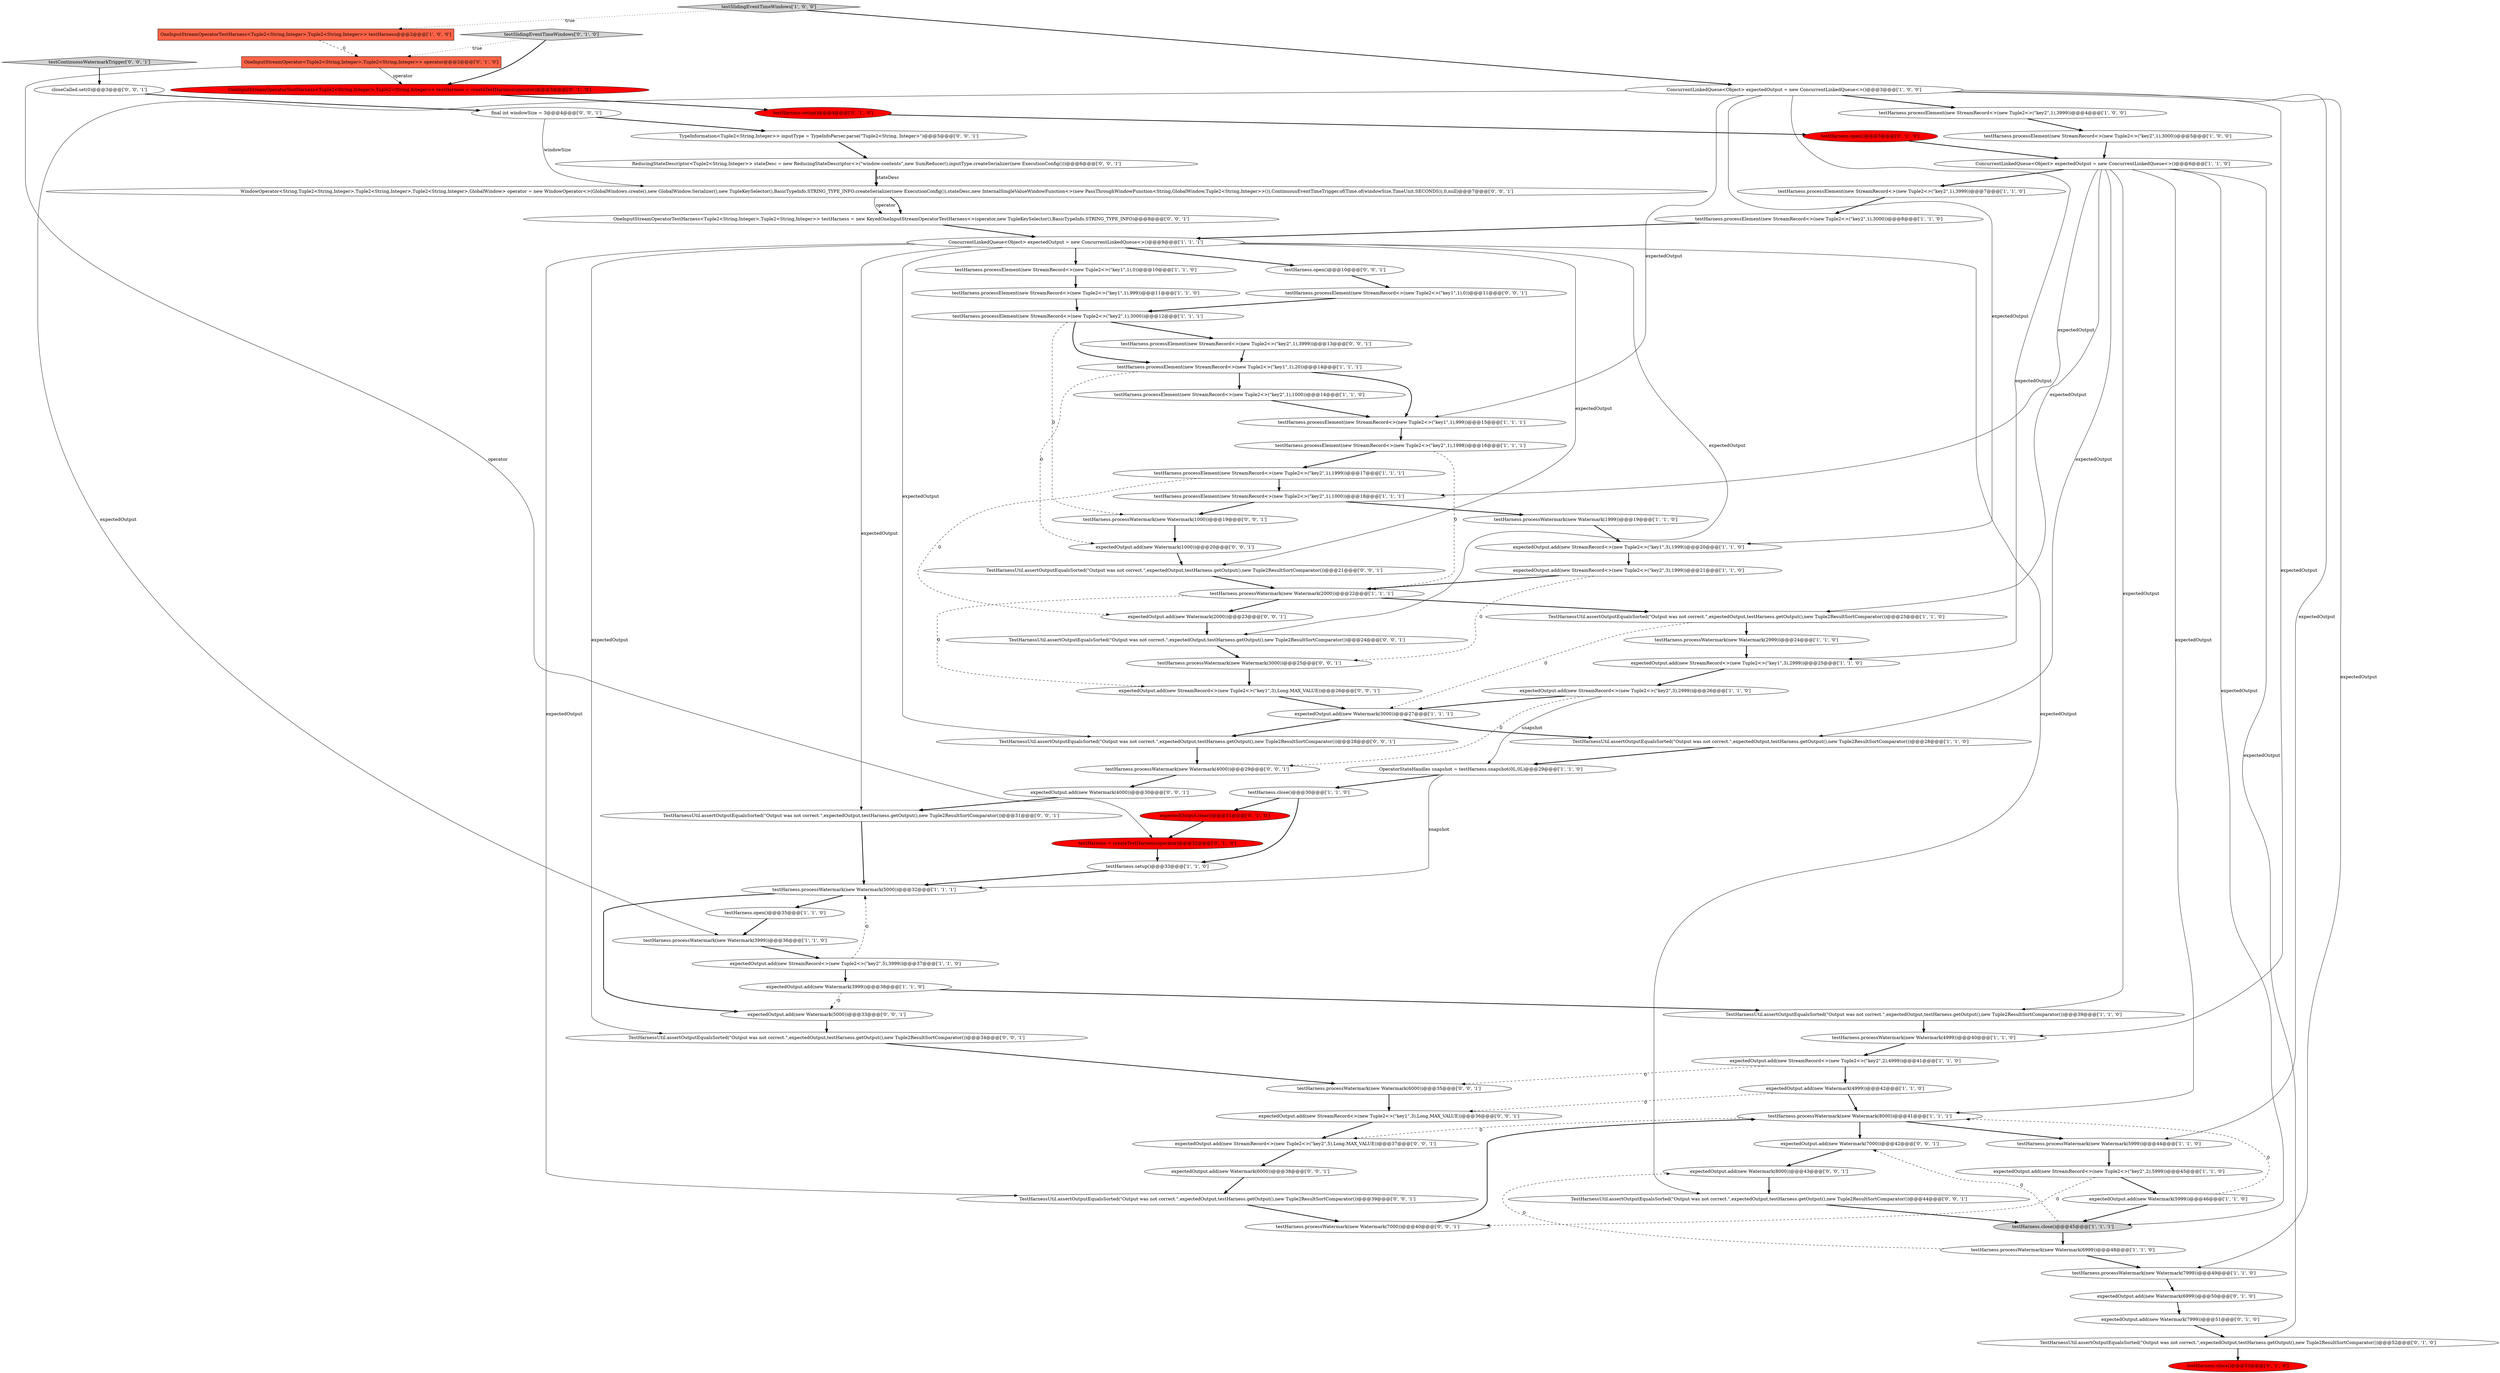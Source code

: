 digraph {
35 [style = filled, label = "testHarness.processElement(new StreamRecord<>(new Tuple2<>(\"key2\",1),1000))@@@14@@@['1', '1', '0']", fillcolor = white, shape = ellipse image = "AAA0AAABBB1BBB"];
88 [style = filled, label = "testHarness.processWatermark(new Watermark(3000))@@@25@@@['0', '0', '1']", fillcolor = white, shape = ellipse image = "AAA0AAABBB3BBB"];
12 [style = filled, label = "OneInputStreamOperatorTestHarness<Tuple2<String,Integer>,Tuple2<String,Integer>> testHarness@@@2@@@['1', '0', '0']", fillcolor = tomato, shape = box image = "AAA1AAABBB1BBB"];
86 [style = filled, label = "testHarness.open()@@@10@@@['0', '0', '1']", fillcolor = white, shape = ellipse image = "AAA0AAABBB3BBB"];
8 [style = filled, label = "testHarness.close()@@@30@@@['1', '1', '0']", fillcolor = white, shape = ellipse image = "AAA0AAABBB1BBB"];
18 [style = filled, label = "testHarness.processWatermark(new Watermark(2999))@@@24@@@['1', '1', '0']", fillcolor = white, shape = ellipse image = "AAA0AAABBB1BBB"];
69 [style = filled, label = "expectedOutput.add(new Watermark(7000))@@@42@@@['0', '0', '1']", fillcolor = white, shape = ellipse image = "AAA0AAABBB3BBB"];
65 [style = filled, label = "testHarness.processWatermark(new Watermark(4000))@@@29@@@['0', '0', '1']", fillcolor = white, shape = ellipse image = "AAA0AAABBB3BBB"];
40 [style = filled, label = "TestHarnessUtil.assertOutputEqualsSorted(\"Output was not correct.\",expectedOutput,testHarness.getOutput(),new Tuple2ResultSortComparator())@@@23@@@['1', '1', '0']", fillcolor = white, shape = ellipse image = "AAA0AAABBB1BBB"];
29 [style = filled, label = "testHarness.processElement(new StreamRecord<>(new Tuple2<>(\"key1\",1),0))@@@10@@@['1', '1', '0']", fillcolor = white, shape = ellipse image = "AAA0AAABBB1BBB"];
16 [style = filled, label = "testHarness.processElement(new StreamRecord<>(new Tuple2<>(\"key1\",1),999))@@@15@@@['1', '1', '1']", fillcolor = white, shape = ellipse image = "AAA0AAABBB1BBB"];
85 [style = filled, label = "expectedOutput.add(new StreamRecord<>(new Tuple2<>(\"key2\",5),Long.MAX_VALUE))@@@37@@@['0', '0', '1']", fillcolor = white, shape = ellipse image = "AAA0AAABBB3BBB"];
9 [style = filled, label = "testHarness.processElement(new StreamRecord<>(new Tuple2<>(\"key2\",1),3000))@@@5@@@['1', '0', '0']", fillcolor = white, shape = ellipse image = "AAA0AAABBB1BBB"];
0 [style = filled, label = "ConcurrentLinkedQueue<Object> expectedOutput = new ConcurrentLinkedQueue<>()@@@9@@@['1', '1', '1']", fillcolor = white, shape = ellipse image = "AAA0AAABBB1BBB"];
31 [style = filled, label = "TestHarnessUtil.assertOutputEqualsSorted(\"Output was not correct.\",expectedOutput,testHarness.getOutput(),new Tuple2ResultSortComparator())@@@28@@@['1', '1', '0']", fillcolor = white, shape = ellipse image = "AAA0AAABBB1BBB"];
15 [style = filled, label = "testHarness.processWatermark(new Watermark(3999))@@@36@@@['1', '1', '0']", fillcolor = white, shape = ellipse image = "AAA0AAABBB1BBB"];
45 [style = filled, label = "testHarness.processElement(new StreamRecord<>(new Tuple2<>(\"key2\",1),1000))@@@18@@@['1', '1', '1']", fillcolor = white, shape = ellipse image = "AAA0AAABBB1BBB"];
67 [style = filled, label = "expectedOutput.add(new Watermark(1000))@@@20@@@['0', '0', '1']", fillcolor = white, shape = ellipse image = "AAA0AAABBB3BBB"];
26 [style = filled, label = "testHarness.processElement(new StreamRecord<>(new Tuple2<>(\"key2\",1),3000))@@@8@@@['1', '1', '0']", fillcolor = white, shape = ellipse image = "AAA0AAABBB1BBB"];
3 [style = filled, label = "testHarness.processWatermark(new Watermark(6999))@@@48@@@['1', '1', '0']", fillcolor = white, shape = ellipse image = "AAA0AAABBB1BBB"];
64 [style = filled, label = "expectedOutput.add(new Watermark(6000))@@@38@@@['0', '0', '1']", fillcolor = white, shape = ellipse image = "AAA0AAABBB3BBB"];
54 [style = filled, label = "expectedOutput.add(new Watermark(7999))@@@51@@@['0', '1', '0']", fillcolor = white, shape = ellipse image = "AAA0AAABBB2BBB"];
60 [style = filled, label = "ReducingStateDescriptor<Tuple2<String,Integer>> stateDesc = new ReducingStateDescriptor<>(\"window-contents\",new SumReducer(),inputType.createSerializer(new ExecutionConfig()))@@@6@@@['0', '0', '1']", fillcolor = white, shape = ellipse image = "AAA0AAABBB3BBB"];
57 [style = filled, label = "expectedOutput.add(new Watermark(6999))@@@50@@@['0', '1', '0']", fillcolor = white, shape = ellipse image = "AAA0AAABBB2BBB"];
58 [style = filled, label = "testHarness.processElement(new StreamRecord<>(new Tuple2<>(\"key1\",1),0))@@@11@@@['0', '0', '1']", fillcolor = white, shape = ellipse image = "AAA0AAABBB3BBB"];
33 [style = filled, label = "expectedOutput.add(new StreamRecord<>(new Tuple2<>(\"key1\",3),2999))@@@25@@@['1', '1', '0']", fillcolor = white, shape = ellipse image = "AAA0AAABBB1BBB"];
28 [style = filled, label = "expectedOutput.add(new Watermark(4999))@@@42@@@['1', '1', '0']", fillcolor = white, shape = ellipse image = "AAA0AAABBB1BBB"];
84 [style = filled, label = "TestHarnessUtil.assertOutputEqualsSorted(\"Output was not correct.\",expectedOutput,testHarness.getOutput(),new Tuple2ResultSortComparator())@@@24@@@['0', '0', '1']", fillcolor = white, shape = ellipse image = "AAA0AAABBB3BBB"];
43 [style = filled, label = "testHarness.processWatermark(new Watermark(1999))@@@19@@@['1', '1', '0']", fillcolor = white, shape = ellipse image = "AAA0AAABBB1BBB"];
6 [style = filled, label = "testHarness.setup()@@@33@@@['1', '1', '0']", fillcolor = white, shape = ellipse image = "AAA0AAABBB1BBB"];
52 [style = filled, label = "testHarness.close()@@@53@@@['0', '1', '0']", fillcolor = red, shape = ellipse image = "AAA1AAABBB2BBB"];
70 [style = filled, label = "TestHarnessUtil.assertOutputEqualsSorted(\"Output was not correct.\",expectedOutput,testHarness.getOutput(),new Tuple2ResultSortComparator())@@@21@@@['0', '0', '1']", fillcolor = white, shape = ellipse image = "AAA0AAABBB3BBB"];
49 [style = filled, label = "OneInputStreamOperatorTestHarness<Tuple2<String,Integer>,Tuple2<String,Integer>> testHarness = createTestHarness(operator)@@@3@@@['0', '1', '0']", fillcolor = red, shape = ellipse image = "AAA1AAABBB2BBB"];
32 [style = filled, label = "expectedOutput.add(new StreamRecord<>(new Tuple2<>(\"key2\",2),5999))@@@45@@@['1', '1', '0']", fillcolor = white, shape = ellipse image = "AAA0AAABBB1BBB"];
83 [style = filled, label = "testHarness.processElement(new StreamRecord<>(new Tuple2<>(\"key2\",1),3999))@@@13@@@['0', '0', '1']", fillcolor = white, shape = ellipse image = "AAA0AAABBB3BBB"];
22 [style = filled, label = "expectedOutput.add(new Watermark(3999))@@@38@@@['1', '1', '0']", fillcolor = white, shape = ellipse image = "AAA0AAABBB1BBB"];
87 [style = filled, label = "final int windowSize = 3@@@4@@@['0', '0', '1']", fillcolor = white, shape = ellipse image = "AAA0AAABBB3BBB"];
10 [style = filled, label = "ConcurrentLinkedQueue<Object> expectedOutput = new ConcurrentLinkedQueue<>()@@@6@@@['1', '1', '0']", fillcolor = white, shape = ellipse image = "AAA0AAABBB1BBB"];
11 [style = filled, label = "testHarness.processWatermark(new Watermark(8000))@@@41@@@['1', '1', '1']", fillcolor = white, shape = ellipse image = "AAA0AAABBB1BBB"];
79 [style = filled, label = "testHarness.processWatermark(new Watermark(6000))@@@35@@@['0', '0', '1']", fillcolor = white, shape = ellipse image = "AAA0AAABBB3BBB"];
51 [style = filled, label = "TestHarnessUtil.assertOutputEqualsSorted(\"Output was not correct.\",expectedOutput,testHarness.getOutput(),new Tuple2ResultSortComparator())@@@52@@@['0', '1', '0']", fillcolor = white, shape = ellipse image = "AAA0AAABBB2BBB"];
17 [style = filled, label = "OperatorStateHandles snapshot = testHarness.snapshot(0L,0L)@@@29@@@['1', '1', '0']", fillcolor = white, shape = ellipse image = "AAA0AAABBB1BBB"];
41 [style = filled, label = "testHarness.processElement(new StreamRecord<>(new Tuple2<>(\"key2\",1),3999))@@@4@@@['1', '0', '0']", fillcolor = white, shape = ellipse image = "AAA0AAABBB1BBB"];
62 [style = filled, label = "closeCalled.set(0)@@@3@@@['0', '0', '1']", fillcolor = white, shape = ellipse image = "AAA0AAABBB3BBB"];
46 [style = filled, label = "testHarness.processWatermark(new Watermark(7999))@@@49@@@['1', '1', '0']", fillcolor = white, shape = ellipse image = "AAA0AAABBB1BBB"];
55 [style = filled, label = "testHarness = createTestHarness(operator)@@@32@@@['0', '1', '0']", fillcolor = red, shape = ellipse image = "AAA1AAABBB2BBB"];
37 [style = filled, label = "testHarness.processElement(new StreamRecord<>(new Tuple2<>(\"key2\",1),3999))@@@7@@@['1', '1', '0']", fillcolor = white, shape = ellipse image = "AAA0AAABBB1BBB"];
72 [style = filled, label = "OneInputStreamOperatorTestHarness<Tuple2<String,Integer>,Tuple2<String,Integer>> testHarness = new KeyedOneInputStreamOperatorTestHarness<>(operator,new TupleKeySelector(),BasicTypeInfo.STRING_TYPE_INFO)@@@8@@@['0', '0', '1']", fillcolor = white, shape = ellipse image = "AAA0AAABBB3BBB"];
20 [style = filled, label = "expectedOutput.add(new StreamRecord<>(new Tuple2<>(\"key2\",2),4999))@@@41@@@['1', '1', '0']", fillcolor = white, shape = ellipse image = "AAA0AAABBB1BBB"];
61 [style = filled, label = "testHarness.processWatermark(new Watermark(7000))@@@40@@@['0', '0', '1']", fillcolor = white, shape = ellipse image = "AAA0AAABBB3BBB"];
25 [style = filled, label = "expectedOutput.add(new Watermark(3000))@@@27@@@['1', '1', '1']", fillcolor = white, shape = ellipse image = "AAA0AAABBB1BBB"];
68 [style = filled, label = "TestHarnessUtil.assertOutputEqualsSorted(\"Output was not correct.\",expectedOutput,testHarness.getOutput(),new Tuple2ResultSortComparator())@@@39@@@['0', '0', '1']", fillcolor = white, shape = ellipse image = "AAA0AAABBB3BBB"];
1 [style = filled, label = "testHarness.processElement(new StreamRecord<>(new Tuple2<>(\"key1\",1),20))@@@14@@@['1', '1', '1']", fillcolor = white, shape = ellipse image = "AAA0AAABBB1BBB"];
42 [style = filled, label = "expectedOutput.add(new Watermark(5999))@@@46@@@['1', '1', '0']", fillcolor = white, shape = ellipse image = "AAA0AAABBB1BBB"];
81 [style = filled, label = "TestHarnessUtil.assertOutputEqualsSorted(\"Output was not correct.\",expectedOutput,testHarness.getOutput(),new Tuple2ResultSortComparator())@@@31@@@['0', '0', '1']", fillcolor = white, shape = ellipse image = "AAA0AAABBB3BBB"];
4 [style = filled, label = "testHarness.processElement(new StreamRecord<>(new Tuple2<>(\"key2\",1),3000))@@@12@@@['1', '1', '1']", fillcolor = white, shape = ellipse image = "AAA0AAABBB1BBB"];
24 [style = filled, label = "testHarness.processWatermark(new Watermark(4999))@@@40@@@['1', '1', '0']", fillcolor = white, shape = ellipse image = "AAA0AAABBB1BBB"];
27 [style = filled, label = "expectedOutput.add(new StreamRecord<>(new Tuple2<>(\"key2\",3),2999))@@@26@@@['1', '1', '0']", fillcolor = white, shape = ellipse image = "AAA0AAABBB1BBB"];
14 [style = filled, label = "ConcurrentLinkedQueue<Object> expectedOutput = new ConcurrentLinkedQueue<>()@@@3@@@['1', '0', '0']", fillcolor = white, shape = ellipse image = "AAA0AAABBB1BBB"];
21 [style = filled, label = "testHarness.close()@@@45@@@['1', '1', '1']", fillcolor = lightgray, shape = ellipse image = "AAA0AAABBB1BBB"];
44 [style = filled, label = "testHarness.processWatermark(new Watermark(5999))@@@44@@@['1', '1', '0']", fillcolor = white, shape = ellipse image = "AAA0AAABBB1BBB"];
82 [style = filled, label = "TestHarnessUtil.assertOutputEqualsSorted(\"Output was not correct.\",expectedOutput,testHarness.getOutput(),new Tuple2ResultSortComparator())@@@34@@@['0', '0', '1']", fillcolor = white, shape = ellipse image = "AAA0AAABBB3BBB"];
75 [style = filled, label = "TestHarnessUtil.assertOutputEqualsSorted(\"Output was not correct.\",expectedOutput,testHarness.getOutput(),new Tuple2ResultSortComparator())@@@28@@@['0', '0', '1']", fillcolor = white, shape = ellipse image = "AAA0AAABBB3BBB"];
50 [style = filled, label = "testHarness.setup()@@@4@@@['0', '1', '0']", fillcolor = red, shape = ellipse image = "AAA1AAABBB2BBB"];
74 [style = filled, label = "WindowOperator<String,Tuple2<String,Integer>,Tuple2<String,Integer>,Tuple2<String,Integer>,GlobalWindow> operator = new WindowOperator<>(GlobalWindows.create(),new GlobalWindow.Serializer(),new TupleKeySelector(),BasicTypeInfo.STRING_TYPE_INFO.createSerializer(new ExecutionConfig()),stateDesc,new InternalSingleValueWindowFunction<>(new PassThroughWindowFunction<String,GlobalWindow,Tuple2<String,Integer>>()),ContinuousEventTimeTrigger.of(Time.of(windowSize,TimeUnit.SECONDS)),0,null)@@@7@@@['0', '0', '1']", fillcolor = white, shape = ellipse image = "AAA0AAABBB3BBB"];
53 [style = filled, label = "testSlidingEventTimeWindows['0', '1', '0']", fillcolor = lightgray, shape = diamond image = "AAA0AAABBB2BBB"];
13 [style = filled, label = "testSlidingEventTimeWindows['1', '0', '0']", fillcolor = lightgray, shape = diamond image = "AAA0AAABBB1BBB"];
73 [style = filled, label = "testHarness.processWatermark(new Watermark(1000))@@@19@@@['0', '0', '1']", fillcolor = white, shape = ellipse image = "AAA0AAABBB3BBB"];
71 [style = filled, label = "expectedOutput.add(new Watermark(4000))@@@30@@@['0', '0', '1']", fillcolor = white, shape = ellipse image = "AAA0AAABBB3BBB"];
5 [style = filled, label = "expectedOutput.add(new StreamRecord<>(new Tuple2<>(\"key1\",3),1999))@@@20@@@['1', '1', '0']", fillcolor = white, shape = ellipse image = "AAA0AAABBB1BBB"];
47 [style = filled, label = "expectedOutput.clear()@@@31@@@['0', '1', '0']", fillcolor = red, shape = ellipse image = "AAA1AAABBB2BBB"];
78 [style = filled, label = "expectedOutput.add(new Watermark(2000))@@@23@@@['0', '0', '1']", fillcolor = white, shape = ellipse image = "AAA0AAABBB3BBB"];
59 [style = filled, label = "expectedOutput.add(new StreamRecord<>(new Tuple2<>(\"key1\",3),Long.MAX_VALUE))@@@26@@@['0', '0', '1']", fillcolor = white, shape = ellipse image = "AAA0AAABBB3BBB"];
34 [style = filled, label = "testHarness.processWatermark(new Watermark(5000))@@@32@@@['1', '1', '1']", fillcolor = white, shape = ellipse image = "AAA0AAABBB1BBB"];
39 [style = filled, label = "testHarness.processElement(new StreamRecord<>(new Tuple2<>(\"key2\",1),1998))@@@16@@@['1', '1', '1']", fillcolor = white, shape = ellipse image = "AAA0AAABBB1BBB"];
48 [style = filled, label = "OneInputStreamOperator<Tuple2<String,Integer>,Tuple2<String,Integer>> operator@@@2@@@['0', '1', '0']", fillcolor = tomato, shape = box image = "AAA1AAABBB2BBB"];
80 [style = filled, label = "testContinuousWatermarkTrigger['0', '0', '1']", fillcolor = lightgray, shape = diamond image = "AAA0AAABBB3BBB"];
56 [style = filled, label = "testHarness.open()@@@5@@@['0', '1', '0']", fillcolor = red, shape = ellipse image = "AAA1AAABBB2BBB"];
89 [style = filled, label = "TypeInformation<Tuple2<String,Integer>> inputType = TypeInfoParser.parse(\"Tuple2<String, Integer>\")@@@5@@@['0', '0', '1']", fillcolor = white, shape = ellipse image = "AAA0AAABBB3BBB"];
19 [style = filled, label = "testHarness.processElement(new StreamRecord<>(new Tuple2<>(\"key1\",1),999))@@@11@@@['1', '1', '0']", fillcolor = white, shape = ellipse image = "AAA0AAABBB1BBB"];
23 [style = filled, label = "TestHarnessUtil.assertOutputEqualsSorted(\"Output was not correct.\",expectedOutput,testHarness.getOutput(),new Tuple2ResultSortComparator())@@@39@@@['1', '1', '0']", fillcolor = white, shape = ellipse image = "AAA0AAABBB1BBB"];
30 [style = filled, label = "testHarness.open()@@@35@@@['1', '1', '0']", fillcolor = white, shape = ellipse image = "AAA0AAABBB1BBB"];
7 [style = filled, label = "testHarness.processWatermark(new Watermark(2000))@@@22@@@['1', '1', '1']", fillcolor = white, shape = ellipse image = "AAA0AAABBB1BBB"];
63 [style = filled, label = "expectedOutput.add(new Watermark(5000))@@@33@@@['0', '0', '1']", fillcolor = white, shape = ellipse image = "AAA0AAABBB3BBB"];
66 [style = filled, label = "expectedOutput.add(new StreamRecord<>(new Tuple2<>(\"key1\",3),Long.MAX_VALUE))@@@36@@@['0', '0', '1']", fillcolor = white, shape = ellipse image = "AAA0AAABBB3BBB"];
77 [style = filled, label = "TestHarnessUtil.assertOutputEqualsSorted(\"Output was not correct.\",expectedOutput,testHarness.getOutput(),new Tuple2ResultSortComparator())@@@44@@@['0', '0', '1']", fillcolor = white, shape = ellipse image = "AAA0AAABBB3BBB"];
2 [style = filled, label = "testHarness.processElement(new StreamRecord<>(new Tuple2<>(\"key2\",1),1999))@@@17@@@['1', '1', '1']", fillcolor = white, shape = ellipse image = "AAA0AAABBB1BBB"];
36 [style = filled, label = "expectedOutput.add(new StreamRecord<>(new Tuple2<>(\"key2\",3),1999))@@@21@@@['1', '1', '0']", fillcolor = white, shape = ellipse image = "AAA0AAABBB1BBB"];
76 [style = filled, label = "expectedOutput.add(new Watermark(8000))@@@43@@@['0', '0', '1']", fillcolor = white, shape = ellipse image = "AAA0AAABBB3BBB"];
38 [style = filled, label = "expectedOutput.add(new StreamRecord<>(new Tuple2<>(\"key2\",5),3999))@@@37@@@['1', '1', '0']", fillcolor = white, shape = ellipse image = "AAA0AAABBB1BBB"];
72->0 [style = bold, label=""];
69->76 [style = bold, label=""];
14->15 [style = solid, label="expectedOutput"];
79->66 [style = bold, label=""];
74->72 [style = bold, label=""];
28->66 [style = dashed, label="0"];
4->73 [style = dashed, label="0"];
11->69 [style = bold, label=""];
48->49 [style = solid, label="operator"];
50->56 [style = bold, label=""];
41->9 [style = bold, label=""];
8->6 [style = bold, label=""];
9->10 [style = bold, label=""];
27->17 [style = solid, label="snapshot"];
42->11 [style = dashed, label="0"];
60->74 [style = solid, label="stateDesc"];
11->85 [style = dashed, label="0"];
25->31 [style = bold, label=""];
84->88 [style = bold, label=""];
45->43 [style = bold, label=""];
10->11 [style = solid, label="expectedOutput"];
0->86 [style = bold, label=""];
8->47 [style = bold, label=""];
25->75 [style = bold, label=""];
42->21 [style = bold, label=""];
66->85 [style = bold, label=""];
5->36 [style = bold, label=""];
13->14 [style = bold, label=""];
27->25 [style = bold, label=""];
77->21 [style = bold, label=""];
21->3 [style = bold, label=""];
57->54 [style = bold, label=""];
15->38 [style = bold, label=""];
3->46 [style = bold, label=""];
53->48 [style = dotted, label="true"];
61->11 [style = bold, label=""];
87->74 [style = solid, label="windowSize"];
73->67 [style = bold, label=""];
0->75 [style = solid, label="expectedOutput"];
3->76 [style = dashed, label="0"];
37->26 [style = bold, label=""];
0->77 [style = solid, label="expectedOutput"];
14->46 [style = solid, label="expectedOutput"];
11->44 [style = bold, label=""];
14->16 [style = solid, label="expectedOutput"];
85->64 [style = bold, label=""];
14->24 [style = solid, label="expectedOutput"];
0->29 [style = bold, label=""];
1->35 [style = bold, label=""];
75->65 [style = bold, label=""];
10->21 [style = solid, label="expectedOutput"];
33->27 [style = bold, label=""];
22->23 [style = bold, label=""];
60->74 [style = bold, label=""];
32->61 [style = dashed, label="0"];
24->20 [style = bold, label=""];
56->10 [style = bold, label=""];
89->60 [style = bold, label=""];
26->0 [style = bold, label=""];
14->33 [style = solid, label="expectedOutput"];
86->58 [style = bold, label=""];
7->78 [style = bold, label=""];
7->59 [style = dashed, label="0"];
1->16 [style = bold, label=""];
44->32 [style = bold, label=""];
45->73 [style = bold, label=""];
2->78 [style = dashed, label="0"];
27->65 [style = dashed, label="0"];
21->69 [style = dashed, label="0"];
0->81 [style = solid, label="expectedOutput"];
70->7 [style = bold, label=""];
16->39 [style = bold, label=""];
32->42 [style = bold, label=""];
12->48 [style = dashed, label="0"];
30->15 [style = bold, label=""];
1->67 [style = dashed, label="0"];
0->70 [style = solid, label="expectedOutput"];
17->8 [style = bold, label=""];
20->79 [style = dashed, label="0"];
81->34 [style = bold, label=""];
59->25 [style = bold, label=""];
71->81 [style = bold, label=""];
6->34 [style = bold, label=""];
17->34 [style = solid, label="snapshot"];
78->84 [style = bold, label=""];
18->33 [style = bold, label=""];
67->70 [style = bold, label=""];
80->62 [style = bold, label=""];
83->1 [style = bold, label=""];
51->52 [style = bold, label=""];
74->72 [style = solid, label="operator"];
65->71 [style = bold, label=""];
0->68 [style = solid, label="expectedOutput"];
39->7 [style = dashed, label="0"];
38->34 [style = dashed, label="0"];
49->50 [style = bold, label=""];
29->19 [style = bold, label=""];
43->5 [style = bold, label=""];
10->51 [style = solid, label="expectedOutput"];
39->2 [style = bold, label=""];
10->45 [style = solid, label="expectedOutput"];
2->45 [style = bold, label=""];
55->6 [style = bold, label=""];
4->1 [style = bold, label=""];
58->4 [style = bold, label=""];
31->17 [style = bold, label=""];
46->57 [style = bold, label=""];
10->40 [style = solid, label="expectedOutput"];
14->41 [style = bold, label=""];
7->40 [style = bold, label=""];
10->37 [style = bold, label=""];
54->51 [style = bold, label=""];
36->88 [style = dashed, label="0"];
63->82 [style = bold, label=""];
35->16 [style = bold, label=""];
14->5 [style = solid, label="expectedOutput"];
13->12 [style = dotted, label="true"];
14->44 [style = solid, label="expectedOutput"];
28->11 [style = bold, label=""];
20->28 [style = bold, label=""];
76->77 [style = bold, label=""];
48->55 [style = solid, label="operator"];
0->82 [style = solid, label="expectedOutput"];
40->18 [style = bold, label=""];
22->63 [style = dashed, label="0"];
0->84 [style = solid, label="expectedOutput"];
34->30 [style = bold, label=""];
4->83 [style = bold, label=""];
53->49 [style = bold, label=""];
10->31 [style = solid, label="expectedOutput"];
23->24 [style = bold, label=""];
47->55 [style = bold, label=""];
36->7 [style = bold, label=""];
62->87 [style = bold, label=""];
82->79 [style = bold, label=""];
64->68 [style = bold, label=""];
88->59 [style = bold, label=""];
87->89 [style = bold, label=""];
68->61 [style = bold, label=""];
40->25 [style = dashed, label="0"];
19->4 [style = bold, label=""];
38->22 [style = bold, label=""];
10->23 [style = solid, label="expectedOutput"];
34->63 [style = bold, label=""];
}
